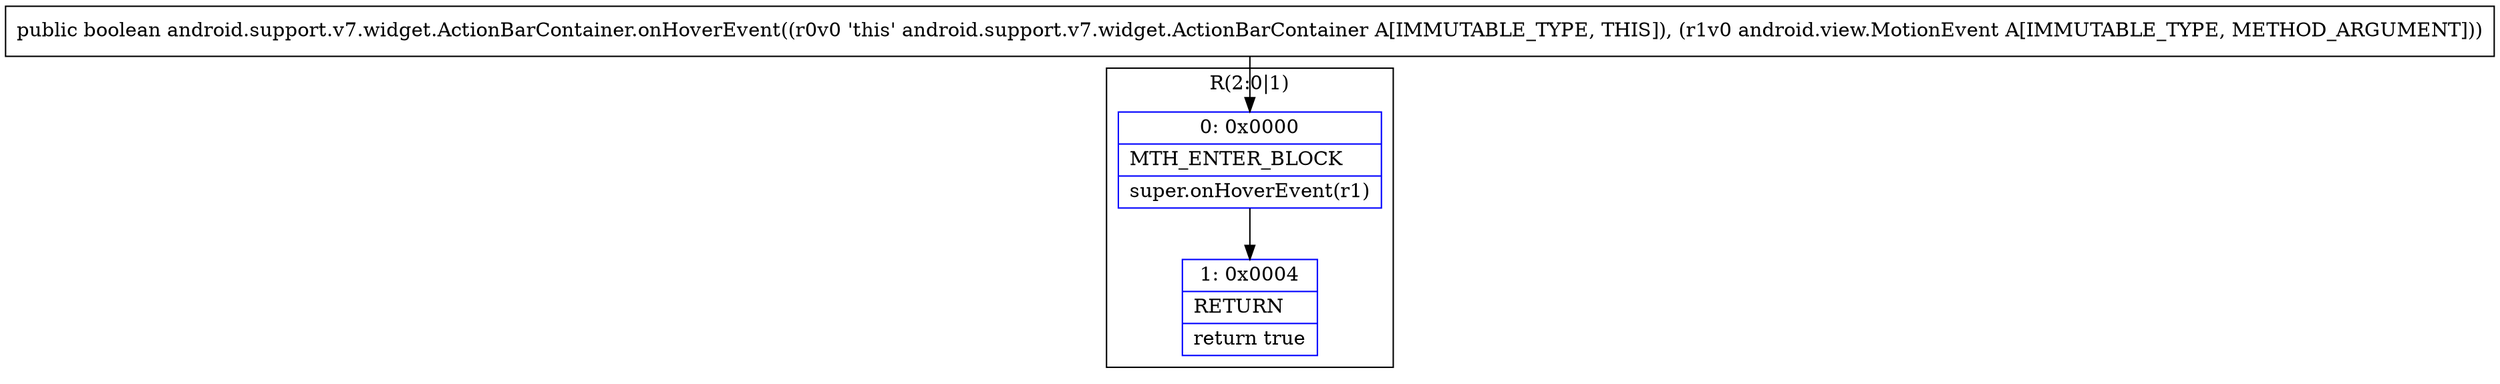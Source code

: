 digraph "CFG forandroid.support.v7.widget.ActionBarContainer.onHoverEvent(Landroid\/view\/MotionEvent;)Z" {
subgraph cluster_Region_1621273607 {
label = "R(2:0|1)";
node [shape=record,color=blue];
Node_0 [shape=record,label="{0\:\ 0x0000|MTH_ENTER_BLOCK\l|super.onHoverEvent(r1)\l}"];
Node_1 [shape=record,label="{1\:\ 0x0004|RETURN\l|return true\l}"];
}
MethodNode[shape=record,label="{public boolean android.support.v7.widget.ActionBarContainer.onHoverEvent((r0v0 'this' android.support.v7.widget.ActionBarContainer A[IMMUTABLE_TYPE, THIS]), (r1v0 android.view.MotionEvent A[IMMUTABLE_TYPE, METHOD_ARGUMENT])) }"];
MethodNode -> Node_0;
Node_0 -> Node_1;
}

